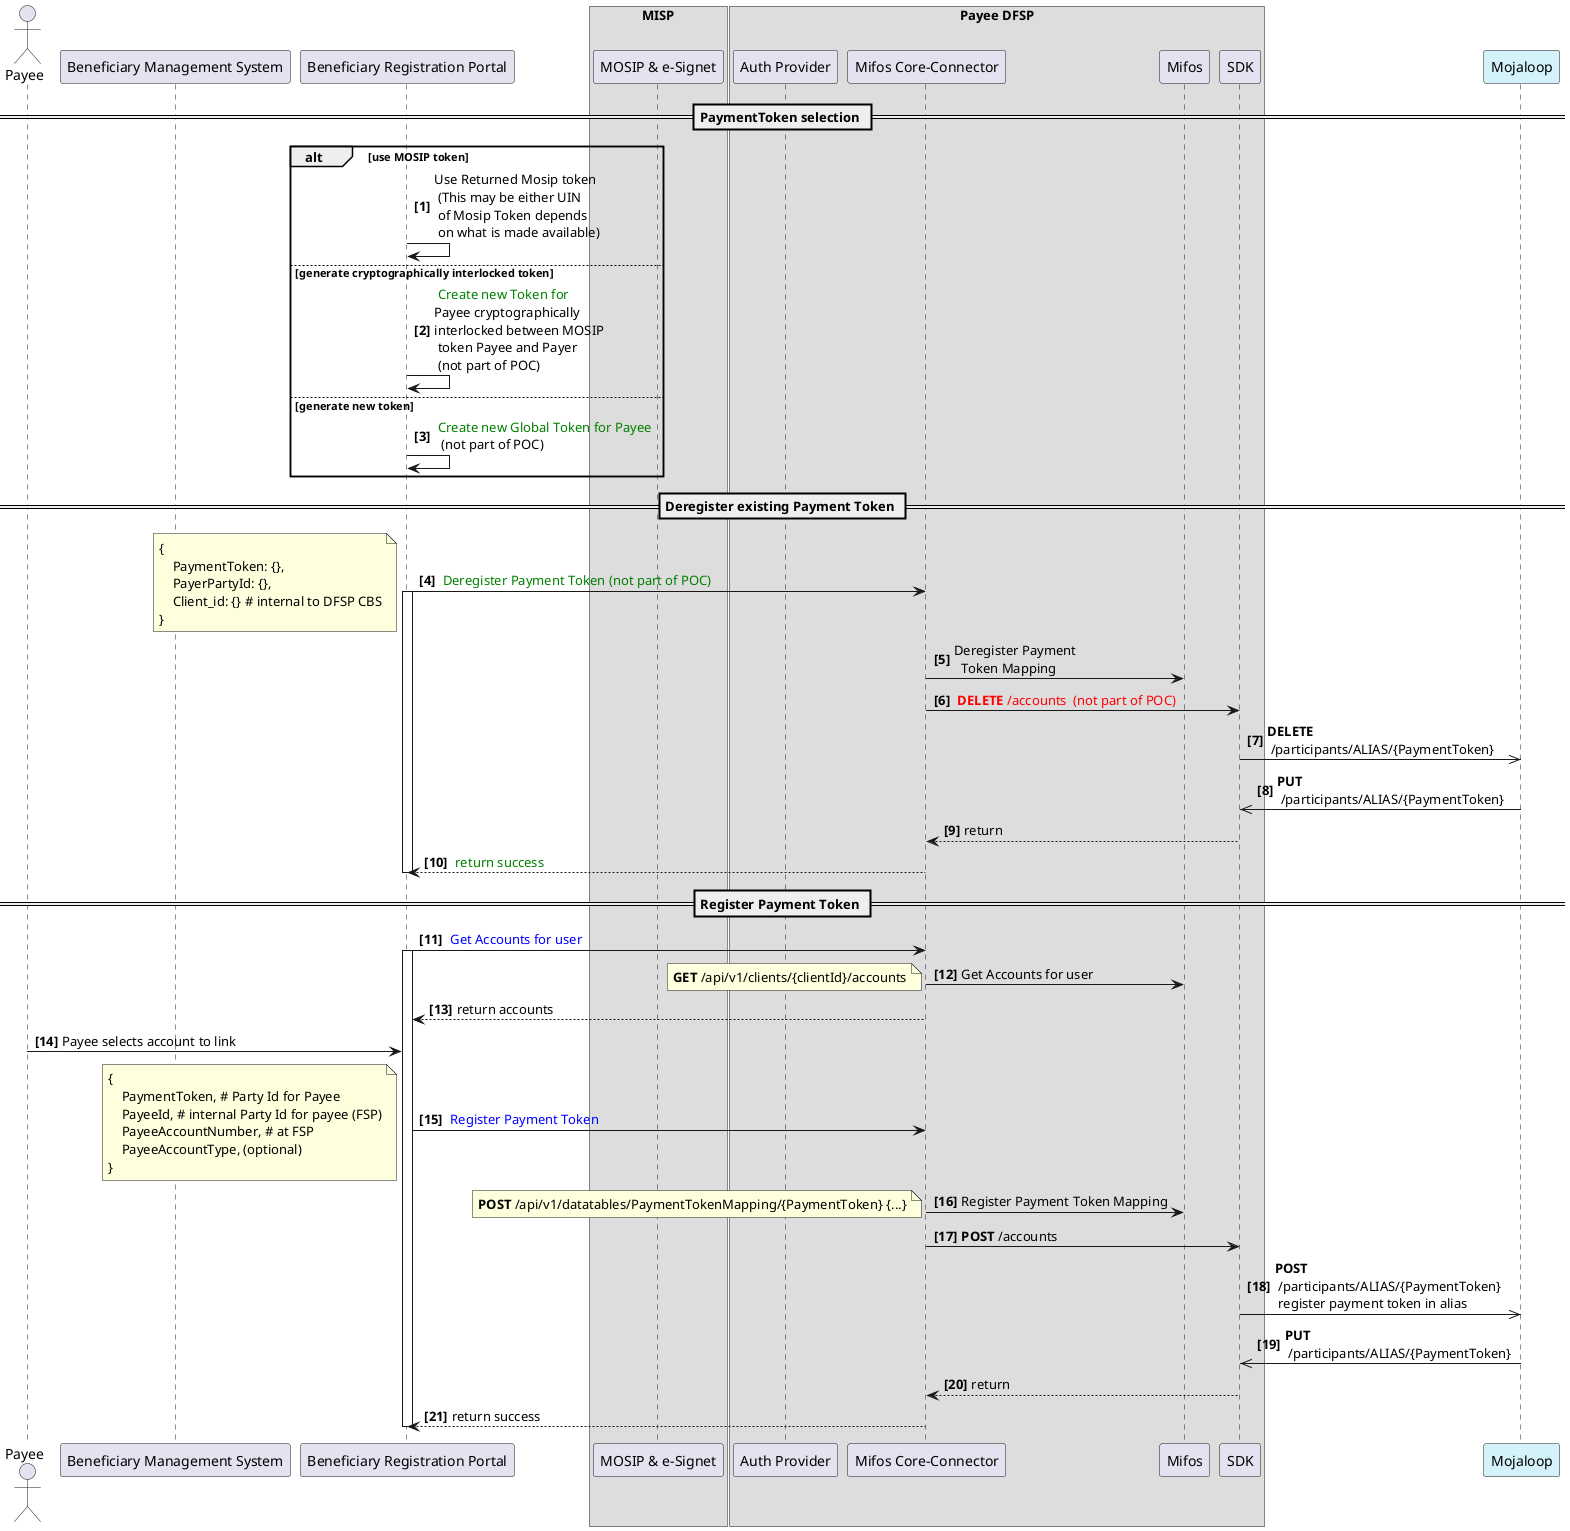 @startuml
autonumber 1 "<b>[0]"

actor "Payee" as Payee

participant "Beneficiary Management System" as BMS
participant "Beneficiary Registration Portal" as BRP

box MISP
participant "MOSIP & e-Signet" as eSignet
end box
box "Payee DFSP" 
participant "Auth Provider" as OAuth
participant "Mifos Core-Connector" as CC
participant "Mifos" as Mifos
participant "SDK" as SDK
end box
participant "Mojaloop" as Mojaloop  #d4f2f9

== PaymentToken selection == 

alt use MOSIP token
BRP->BRP: Use Returned Mosip token \n (This may be either UIN \n of Mosip Token depends \n on what is made available)
else generate cryptographically interlocked token
BRP->BRP: <color:Green> Create new Token for \nPayee cryptographically \ninterlocked between MOSIP\n token Payee and Payer \n (not part of POC)
else generate new token
BRP->BRP: <color:Green> Create new Global Token for Payee\n  (not part of POC)
end


== Deregister existing Payment Token == 
BRP->CC: <color:Green> Deregister Payment Token (not part of POC)
note left 
{
    PaymentToken: {},
    PayerPartyId: {}, 
    Client_id: {} # internal to DFSP CBS
}
end note
activate BRP

CC->Mifos: Deregister Payment\n  Token Mapping
CC->SDK: <color:Red> **DELETE** /accounts  (not part of POC)
SDK->>Mojaloop: **DELETE** \n /participants/ALIAS/{PaymentToken} 
Mojaloop->>SDK: **PUT** \n /participants/ALIAS/{PaymentToken} 
SDK-->CC: return

CC-->BRP: <color:Green> return success
deactivate BRP


== Register Payment Token == 
BRP->CC: <color:Blue> Get Accounts for user 
activate BRP
CC->Mifos: Get Accounts for user 

note left
**GET** /api/v1/clients/{clientId}/accounts
end note
CC-->BRP: return accounts


Payee->BRP: Payee selects account to link
BRP->CC: <color:Blue> Register Payment Token
note left
{
    PaymentToken, # Party Id for Payee
    PayeeId, # internal Party Id for payee (FSP)
    PayeeAccountNumber, # at FSP
    PayeeAccountType, (optional)
}
end note

CC->Mifos: Register Payment Token Mapping
note left
 **POST** /api/v1/datatables/PaymentTokenMapping/{PaymentToken} {...}
end note
CC->SDK: **POST** /accounts
SDK->>Mojaloop: **POST** \n /participants/ALIAS/{PaymentToken} \n register payment token in alias
Mojaloop->>SDK: **PUT** \n /participants/ALIAS/{PaymentToken} 
SDK-->CC: return
CC-->BRP: return success
deactivate BRP



@enduml